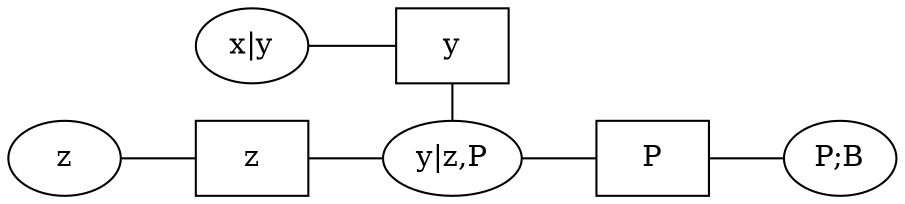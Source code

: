 graph polyabasic_cg {
	rankdir = LR;
	orientation = portrait;
	size = "7.5,10.0";
	newrank="true";

	node [shape=ellipse]
	z [label="z"]
	y [label="y|z,P"]
	x [label="x|y"]
	Phi [label="P;B"]

	node [shape=box]
	szy [label="z"]
	sxy [label="y"]
	syp [label="P"]

	z -- szy -- y
	x -- sxy -- y
	y -- syp -- Phi

	{rank=same; z}
	{rank=same; szy}
	{rank=same; y; sxy}
	{rank=same; syp}
	{rank=same; Phi}

}
